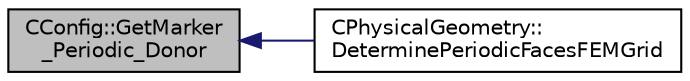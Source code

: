 digraph "CConfig::GetMarker_Periodic_Donor"
{
  edge [fontname="Helvetica",fontsize="10",labelfontname="Helvetica",labelfontsize="10"];
  node [fontname="Helvetica",fontsize="10",shape=record];
  rankdir="LR";
  Node7447 [label="CConfig::GetMarker\l_Periodic_Donor",height=0.2,width=0.4,color="black", fillcolor="grey75", style="filled", fontcolor="black"];
  Node7447 -> Node7448 [dir="back",color="midnightblue",fontsize="10",style="solid",fontname="Helvetica"];
  Node7448 [label="CPhysicalGeometry::\lDeterminePeriodicFacesFEMGrid",height=0.2,width=0.4,color="black", fillcolor="white", style="filled",URL="$class_c_physical_geometry.html#a4b8a3bab829079fe0425b00afe2c0dab",tooltip="Determine the neighboring information for periodic faces of a FEM grid. "];
}
